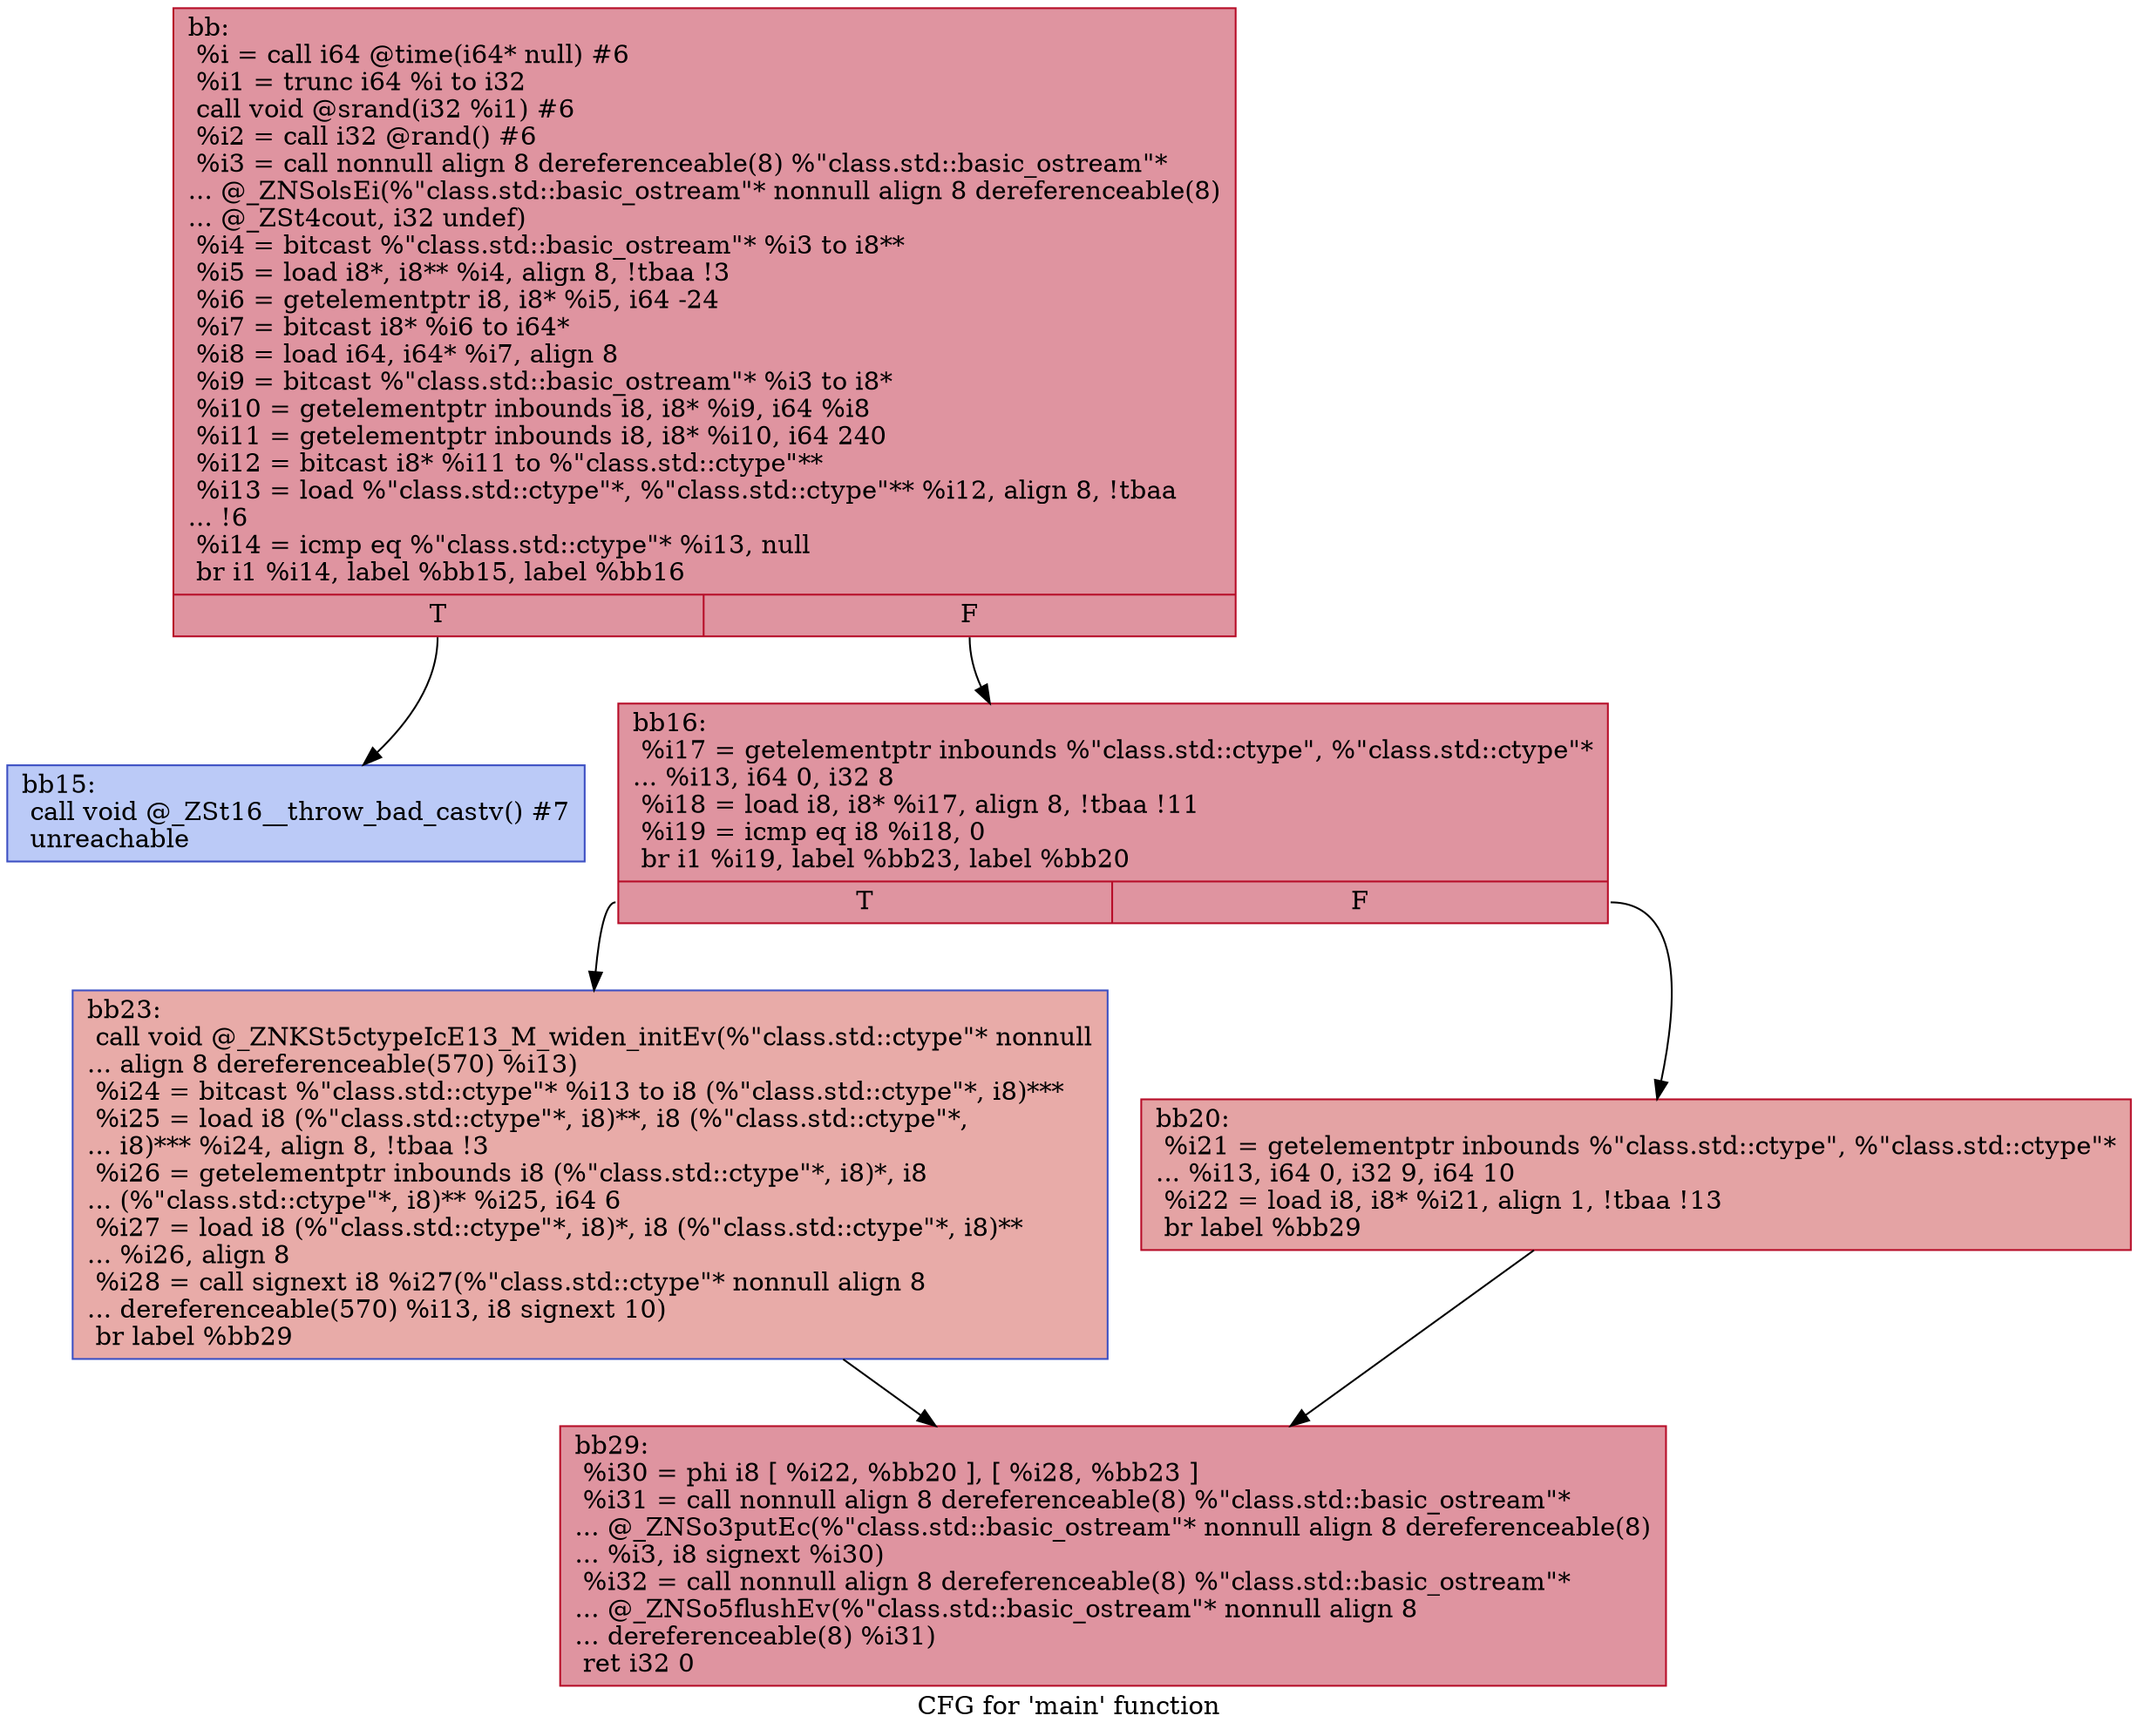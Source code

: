 digraph "CFG for 'main' function" {
	label="CFG for 'main' function";

	Node0x60cc480 [shape=record,color="#b70d28ff", style=filled, fillcolor="#b70d2870",label="{bb:\l  %i = call i64 @time(i64* null) #6\l  %i1 = trunc i64 %i to i32\l  call void @srand(i32 %i1) #6\l  %i2 = call i32 @rand() #6\l  %i3 = call nonnull align 8 dereferenceable(8) %\"class.std::basic_ostream\"*\l... @_ZNSolsEi(%\"class.std::basic_ostream\"* nonnull align 8 dereferenceable(8)\l... @_ZSt4cout, i32 undef)\l  %i4 = bitcast %\"class.std::basic_ostream\"* %i3 to i8**\l  %i5 = load i8*, i8** %i4, align 8, !tbaa !3\l  %i6 = getelementptr i8, i8* %i5, i64 -24\l  %i7 = bitcast i8* %i6 to i64*\l  %i8 = load i64, i64* %i7, align 8\l  %i9 = bitcast %\"class.std::basic_ostream\"* %i3 to i8*\l  %i10 = getelementptr inbounds i8, i8* %i9, i64 %i8\l  %i11 = getelementptr inbounds i8, i8* %i10, i64 240\l  %i12 = bitcast i8* %i11 to %\"class.std::ctype\"**\l  %i13 = load %\"class.std::ctype\"*, %\"class.std::ctype\"** %i12, align 8, !tbaa\l... !6\l  %i14 = icmp eq %\"class.std::ctype\"* %i13, null\l  br i1 %i14, label %bb15, label %bb16\l|{<s0>T|<s1>F}}"];
	Node0x60cc480:s0 -> Node0x60ce810;
	Node0x60cc480:s1 -> Node0x60ce8e0;
	Node0x60ce810 [shape=record,color="#3d50c3ff", style=filled, fillcolor="#6687ed70",label="{bb15:                                             \l  call void @_ZSt16__throw_bad_castv() #7\l  unreachable\l}"];
	Node0x60ce8e0 [shape=record,color="#b70d28ff", style=filled, fillcolor="#b70d2870",label="{bb16:                                             \l  %i17 = getelementptr inbounds %\"class.std::ctype\", %\"class.std::ctype\"*\l... %i13, i64 0, i32 8\l  %i18 = load i8, i8* %i17, align 8, !tbaa !11\l  %i19 = icmp eq i8 %i18, 0\l  br i1 %i19, label %bb23, label %bb20\l|{<s0>T|<s1>F}}"];
	Node0x60ce8e0:s0 -> Node0x60cf050;
	Node0x60ce8e0:s1 -> Node0x60cf0c0;
	Node0x60cf0c0 [shape=record,color="#b70d28ff", style=filled, fillcolor="#c32e3170",label="{bb20:                                             \l  %i21 = getelementptr inbounds %\"class.std::ctype\", %\"class.std::ctype\"*\l... %i13, i64 0, i32 9, i64 10\l  %i22 = load i8, i8* %i21, align 1, !tbaa !13\l  br label %bb29\l}"];
	Node0x60cf0c0 -> Node0x60cf790;
	Node0x60cf050 [shape=record,color="#3d50c3ff", style=filled, fillcolor="#cc403a70",label="{bb23:                                             \l  call void @_ZNKSt5ctypeIcE13_M_widen_initEv(%\"class.std::ctype\"* nonnull\l... align 8 dereferenceable(570) %i13)\l  %i24 = bitcast %\"class.std::ctype\"* %i13 to i8 (%\"class.std::ctype\"*, i8)***\l  %i25 = load i8 (%\"class.std::ctype\"*, i8)**, i8 (%\"class.std::ctype\"*,\l... i8)*** %i24, align 8, !tbaa !3\l  %i26 = getelementptr inbounds i8 (%\"class.std::ctype\"*, i8)*, i8\l... (%\"class.std::ctype\"*, i8)** %i25, i64 6\l  %i27 = load i8 (%\"class.std::ctype\"*, i8)*, i8 (%\"class.std::ctype\"*, i8)**\l... %i26, align 8\l  %i28 = call signext i8 %i27(%\"class.std::ctype\"* nonnull align 8\l... dereferenceable(570) %i13, i8 signext 10)\l  br label %bb29\l}"];
	Node0x60cf050 -> Node0x60cf790;
	Node0x60cf790 [shape=record,color="#b70d28ff", style=filled, fillcolor="#b70d2870",label="{bb29:                                             \l  %i30 = phi i8 [ %i22, %bb20 ], [ %i28, %bb23 ]\l  %i31 = call nonnull align 8 dereferenceable(8) %\"class.std::basic_ostream\"*\l... @_ZNSo3putEc(%\"class.std::basic_ostream\"* nonnull align 8 dereferenceable(8)\l... %i3, i8 signext %i30)\l  %i32 = call nonnull align 8 dereferenceable(8) %\"class.std::basic_ostream\"*\l... @_ZNSo5flushEv(%\"class.std::basic_ostream\"* nonnull align 8\l... dereferenceable(8) %i31)\l  ret i32 0\l}"];
}
